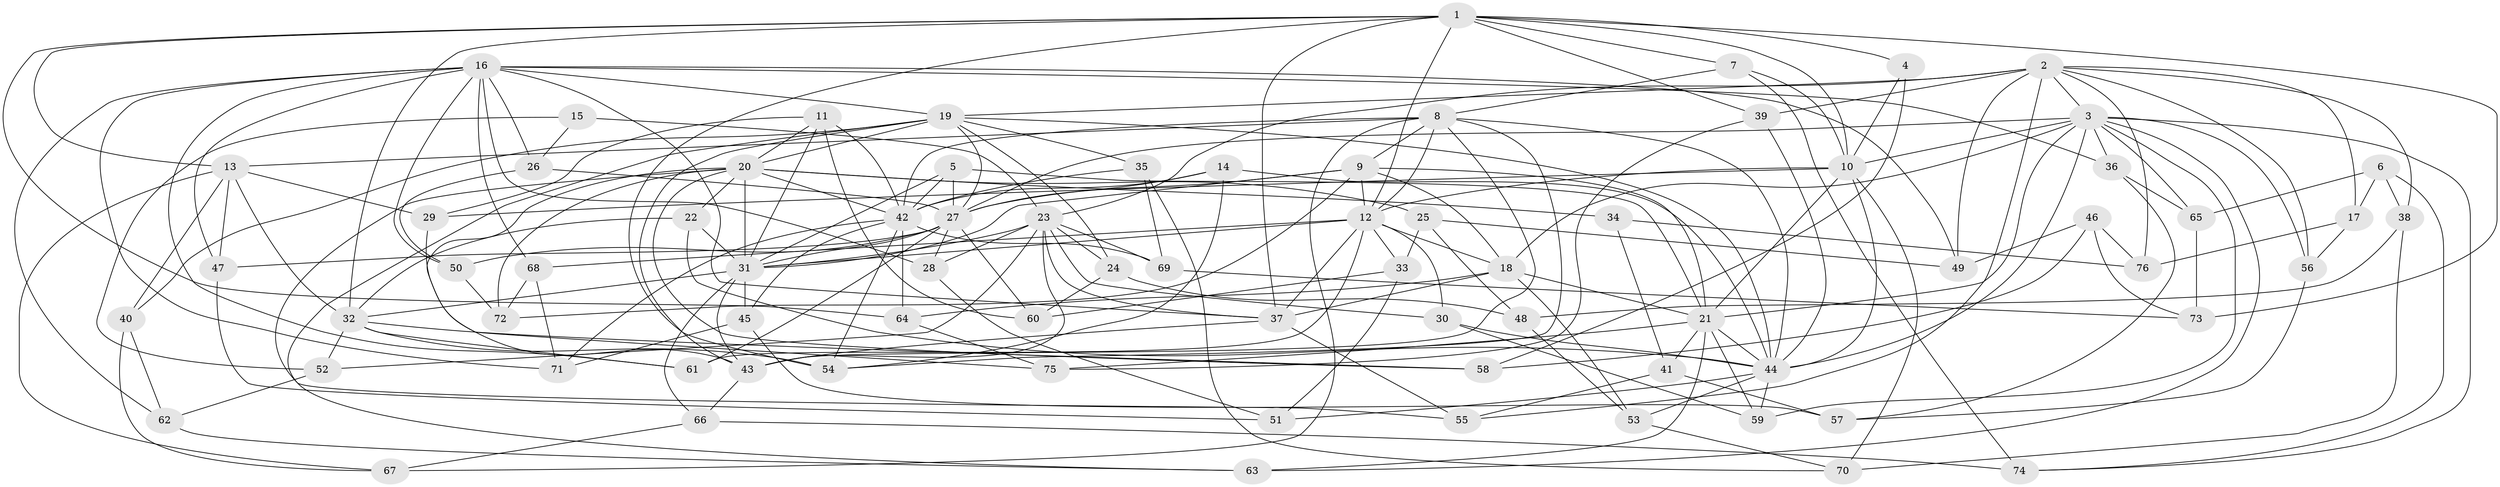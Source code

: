 // original degree distribution, {4: 1.0}
// Generated by graph-tools (version 1.1) at 2025/53/03/04/25 22:53:48]
// undirected, 76 vertices, 212 edges
graph export_dot {
  node [color=gray90,style=filled];
  1;
  2;
  3;
  4;
  5;
  6;
  7;
  8;
  9;
  10;
  11;
  12;
  13;
  14;
  15;
  16;
  17;
  18;
  19;
  20;
  21;
  22;
  23;
  24;
  25;
  26;
  27;
  28;
  29;
  30;
  31;
  32;
  33;
  34;
  35;
  36;
  37;
  38;
  39;
  40;
  41;
  42;
  43;
  44;
  45;
  46;
  47;
  48;
  49;
  50;
  51;
  52;
  53;
  54;
  55;
  56;
  57;
  58;
  59;
  60;
  61;
  62;
  63;
  64;
  65;
  66;
  67;
  68;
  69;
  70;
  71;
  72;
  73;
  74;
  75;
  76;
  1 -- 4 [weight=2.0];
  1 -- 7 [weight=1.0];
  1 -- 10 [weight=1.0];
  1 -- 12 [weight=1.0];
  1 -- 13 [weight=1.0];
  1 -- 32 [weight=1.0];
  1 -- 37 [weight=1.0];
  1 -- 39 [weight=1.0];
  1 -- 54 [weight=1.0];
  1 -- 64 [weight=1.0];
  1 -- 73 [weight=1.0];
  2 -- 3 [weight=1.0];
  2 -- 17 [weight=1.0];
  2 -- 19 [weight=1.0];
  2 -- 23 [weight=1.0];
  2 -- 38 [weight=1.0];
  2 -- 39 [weight=1.0];
  2 -- 49 [weight=1.0];
  2 -- 55 [weight=1.0];
  2 -- 56 [weight=1.0];
  2 -- 76 [weight=1.0];
  3 -- 10 [weight=1.0];
  3 -- 18 [weight=1.0];
  3 -- 21 [weight=1.0];
  3 -- 27 [weight=1.0];
  3 -- 36 [weight=1.0];
  3 -- 44 [weight=1.0];
  3 -- 56 [weight=1.0];
  3 -- 59 [weight=1.0];
  3 -- 63 [weight=1.0];
  3 -- 65 [weight=1.0];
  3 -- 74 [weight=1.0];
  4 -- 10 [weight=1.0];
  4 -- 58 [weight=1.0];
  5 -- 21 [weight=1.0];
  5 -- 27 [weight=1.0];
  5 -- 31 [weight=1.0];
  5 -- 42 [weight=1.0];
  6 -- 17 [weight=1.0];
  6 -- 38 [weight=1.0];
  6 -- 65 [weight=1.0];
  6 -- 74 [weight=1.0];
  7 -- 8 [weight=1.0];
  7 -- 10 [weight=1.0];
  7 -- 74 [weight=1.0];
  8 -- 9 [weight=1.0];
  8 -- 12 [weight=1.0];
  8 -- 13 [weight=3.0];
  8 -- 42 [weight=1.0];
  8 -- 43 [weight=2.0];
  8 -- 44 [weight=1.0];
  8 -- 54 [weight=1.0];
  8 -- 67 [weight=1.0];
  9 -- 12 [weight=2.0];
  9 -- 18 [weight=1.0];
  9 -- 21 [weight=1.0];
  9 -- 27 [weight=1.0];
  9 -- 31 [weight=1.0];
  9 -- 72 [weight=1.0];
  10 -- 12 [weight=1.0];
  10 -- 21 [weight=2.0];
  10 -- 29 [weight=1.0];
  10 -- 44 [weight=1.0];
  10 -- 70 [weight=1.0];
  11 -- 20 [weight=1.0];
  11 -- 29 [weight=1.0];
  11 -- 31 [weight=1.0];
  11 -- 42 [weight=2.0];
  11 -- 60 [weight=1.0];
  12 -- 18 [weight=1.0];
  12 -- 30 [weight=1.0];
  12 -- 31 [weight=1.0];
  12 -- 33 [weight=1.0];
  12 -- 37 [weight=1.0];
  12 -- 61 [weight=1.0];
  12 -- 68 [weight=1.0];
  13 -- 29 [weight=1.0];
  13 -- 32 [weight=2.0];
  13 -- 40 [weight=1.0];
  13 -- 47 [weight=1.0];
  13 -- 67 [weight=1.0];
  14 -- 27 [weight=1.0];
  14 -- 42 [weight=1.0];
  14 -- 44 [weight=1.0];
  14 -- 54 [weight=1.0];
  15 -- 23 [weight=2.0];
  15 -- 26 [weight=1.0];
  15 -- 52 [weight=1.0];
  16 -- 19 [weight=1.0];
  16 -- 26 [weight=1.0];
  16 -- 28 [weight=1.0];
  16 -- 36 [weight=1.0];
  16 -- 37 [weight=1.0];
  16 -- 47 [weight=1.0];
  16 -- 49 [weight=1.0];
  16 -- 50 [weight=1.0];
  16 -- 61 [weight=1.0];
  16 -- 62 [weight=1.0];
  16 -- 68 [weight=1.0];
  16 -- 71 [weight=1.0];
  17 -- 56 [weight=1.0];
  17 -- 76 [weight=1.0];
  18 -- 21 [weight=2.0];
  18 -- 37 [weight=1.0];
  18 -- 53 [weight=1.0];
  18 -- 64 [weight=1.0];
  19 -- 20 [weight=1.0];
  19 -- 24 [weight=1.0];
  19 -- 27 [weight=1.0];
  19 -- 35 [weight=1.0];
  19 -- 40 [weight=1.0];
  19 -- 43 [weight=1.0];
  19 -- 44 [weight=1.0];
  19 -- 63 [weight=1.0];
  20 -- 22 [weight=1.0];
  20 -- 25 [weight=1.0];
  20 -- 31 [weight=1.0];
  20 -- 34 [weight=2.0];
  20 -- 42 [weight=1.0];
  20 -- 43 [weight=1.0];
  20 -- 55 [weight=1.0];
  20 -- 58 [weight=1.0];
  20 -- 72 [weight=1.0];
  21 -- 41 [weight=1.0];
  21 -- 44 [weight=1.0];
  21 -- 59 [weight=1.0];
  21 -- 63 [weight=1.0];
  21 -- 75 [weight=1.0];
  22 -- 31 [weight=1.0];
  22 -- 32 [weight=1.0];
  22 -- 44 [weight=1.0];
  23 -- 24 [weight=1.0];
  23 -- 28 [weight=1.0];
  23 -- 30 [weight=1.0];
  23 -- 31 [weight=1.0];
  23 -- 37 [weight=2.0];
  23 -- 43 [weight=1.0];
  23 -- 52 [weight=1.0];
  23 -- 69 [weight=1.0];
  24 -- 48 [weight=1.0];
  24 -- 60 [weight=1.0];
  25 -- 33 [weight=1.0];
  25 -- 48 [weight=1.0];
  25 -- 49 [weight=1.0];
  26 -- 27 [weight=1.0];
  26 -- 50 [weight=1.0];
  27 -- 28 [weight=1.0];
  27 -- 31 [weight=1.0];
  27 -- 47 [weight=1.0];
  27 -- 50 [weight=1.0];
  27 -- 60 [weight=1.0];
  27 -- 61 [weight=1.0];
  28 -- 51 [weight=1.0];
  29 -- 75 [weight=1.0];
  30 -- 44 [weight=1.0];
  30 -- 59 [weight=1.0];
  31 -- 32 [weight=1.0];
  31 -- 43 [weight=1.0];
  31 -- 45 [weight=1.0];
  31 -- 66 [weight=1.0];
  32 -- 52 [weight=1.0];
  32 -- 54 [weight=2.0];
  32 -- 58 [weight=1.0];
  32 -- 61 [weight=1.0];
  33 -- 51 [weight=1.0];
  33 -- 60 [weight=1.0];
  34 -- 41 [weight=1.0];
  34 -- 76 [weight=1.0];
  35 -- 42 [weight=1.0];
  35 -- 69 [weight=1.0];
  35 -- 70 [weight=1.0];
  36 -- 57 [weight=1.0];
  36 -- 65 [weight=1.0];
  37 -- 43 [weight=1.0];
  37 -- 55 [weight=1.0];
  38 -- 48 [weight=1.0];
  38 -- 70 [weight=1.0];
  39 -- 44 [weight=1.0];
  39 -- 75 [weight=1.0];
  40 -- 62 [weight=1.0];
  40 -- 67 [weight=1.0];
  41 -- 55 [weight=1.0];
  41 -- 57 [weight=1.0];
  42 -- 45 [weight=1.0];
  42 -- 54 [weight=1.0];
  42 -- 64 [weight=1.0];
  42 -- 69 [weight=1.0];
  42 -- 71 [weight=1.0];
  43 -- 66 [weight=1.0];
  44 -- 51 [weight=1.0];
  44 -- 53 [weight=1.0];
  44 -- 59 [weight=1.0];
  45 -- 57 [weight=1.0];
  45 -- 71 [weight=1.0];
  46 -- 49 [weight=1.0];
  46 -- 58 [weight=1.0];
  46 -- 73 [weight=1.0];
  46 -- 76 [weight=1.0];
  47 -- 51 [weight=1.0];
  48 -- 53 [weight=1.0];
  50 -- 72 [weight=1.0];
  52 -- 62 [weight=1.0];
  53 -- 70 [weight=1.0];
  56 -- 57 [weight=1.0];
  62 -- 63 [weight=1.0];
  64 -- 75 [weight=1.0];
  65 -- 73 [weight=1.0];
  66 -- 67 [weight=1.0];
  66 -- 74 [weight=1.0];
  68 -- 71 [weight=1.0];
  68 -- 72 [weight=1.0];
  69 -- 73 [weight=1.0];
}
